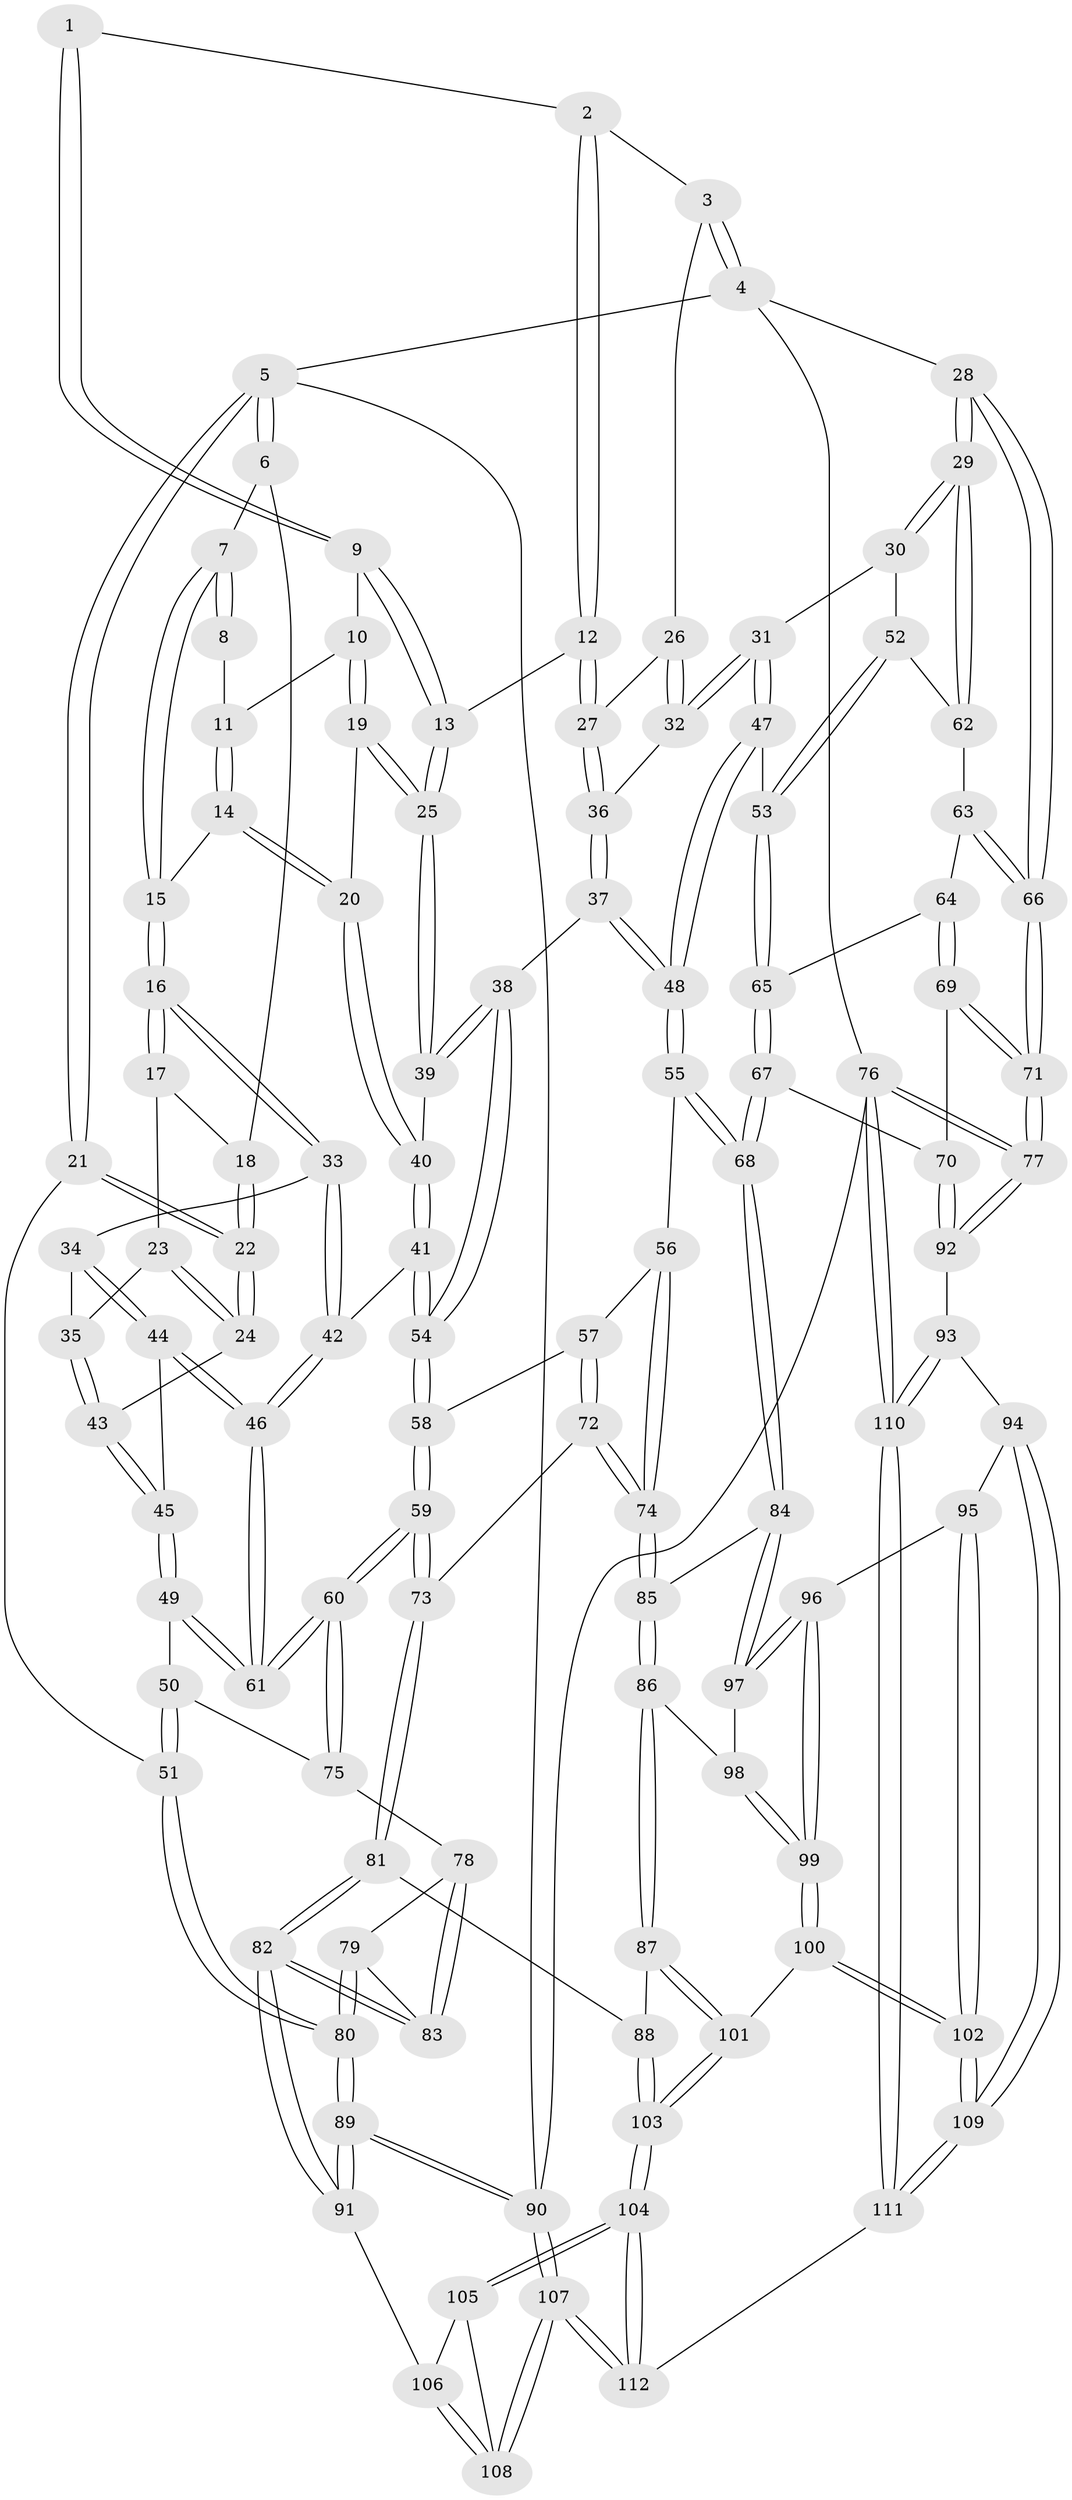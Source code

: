 // coarse degree distribution, {3: 0.4852941176470588, 4: 0.4411764705882353, 2: 0.058823529411764705, 5: 0.014705882352941176}
// Generated by graph-tools (version 1.1) at 2025/38/03/04/25 23:38:29]
// undirected, 112 vertices, 277 edges
graph export_dot {
  node [color=gray90,style=filled];
  1 [pos="+0.6831713626128517+0"];
  2 [pos="+0.7989244832559393+0"];
  3 [pos="+1+0"];
  4 [pos="+1+0"];
  5 [pos="+0+0"];
  6 [pos="+0.25122240943799723+0"];
  7 [pos="+0.29156506399383864+0"];
  8 [pos="+0.40273216408031426+0"];
  9 [pos="+0.6019554541053334+0.051808755919403926"];
  10 [pos="+0.5361718995112411+0.03576526533496226"];
  11 [pos="+0.4557774870973224+0"];
  12 [pos="+0.6948569363697757+0.08830780200029455"];
  13 [pos="+0.6149752132136759+0.07842851658741379"];
  14 [pos="+0.45468217410671213+0.10004918149267018"];
  15 [pos="+0.3253582720592833+0.060151970484260395"];
  16 [pos="+0.29547862060323393+0.13816509320345974"];
  17 [pos="+0.17432158674997716+0.053267164986953566"];
  18 [pos="+0.16161185464088854+0.0046342938621919735"];
  19 [pos="+0.49285088964615054+0.10007140951258212"];
  20 [pos="+0.46181675291847035+0.10903304239480452"];
  21 [pos="+0+0.15996486082576392"];
  22 [pos="+0+0.15466923056632062"];
  23 [pos="+0.16243408082639124+0.11650047010989359"];
  24 [pos="+0.011311555906605557+0.16582505192739702"];
  25 [pos="+0.5829324917288451+0.12938762996874778"];
  26 [pos="+0.8385083754373057+0.06416508175408542"];
  27 [pos="+0.7148783118533273+0.11169950424655313"];
  28 [pos="+1+0.15088540959471455"];
  29 [pos="+1+0.18063439116746433"];
  30 [pos="+0.9487801057600288+0.21576116323305256"];
  31 [pos="+0.8603614882928814+0.2016294177053206"];
  32 [pos="+0.8546231945798027+0.1960557883287479"];
  33 [pos="+0.2934970263498323+0.15656431097140722"];
  34 [pos="+0.24167289285798696+0.18333351387024122"];
  35 [pos="+0.22837187144056867+0.18163589291771806"];
  36 [pos="+0.7206109234606998+0.1826033584199385"];
  37 [pos="+0.6652620412321057+0.2538368416900484"];
  38 [pos="+0.651494356881911+0.2509945772139361"];
  39 [pos="+0.5835350132369386+0.15095836904115983"];
  40 [pos="+0.4416467138654594+0.22803138141678572"];
  41 [pos="+0.4360781699502712+0.23919118402434153"];
  42 [pos="+0.40478072649252844+0.2457097124072561"];
  43 [pos="+0.1144970483183397+0.22350326629190254"];
  44 [pos="+0.2260608293033838+0.3373697177945413"];
  45 [pos="+0.1413274103230979+0.29815116798586605"];
  46 [pos="+0.2876188626866325+0.4285864276570032"];
  47 [pos="+0.7867585047317592+0.3490124006575194"];
  48 [pos="+0.7309175734272797+0.36754890155957765"];
  49 [pos="+0.029440768378777966+0.3828784232562945"];
  50 [pos="+0.02606681359429244+0.383800197834568"];
  51 [pos="+0+0.3906922295375704"];
  52 [pos="+0.8840650369437731+0.357688043100098"];
  53 [pos="+0.8738409051673739+0.36955747023330043"];
  54 [pos="+0.5172489839783372+0.2971116539288535"];
  55 [pos="+0.693284592919215+0.4678078042261811"];
  56 [pos="+0.5454839379815293+0.4081726614829889"];
  57 [pos="+0.5405231597285389+0.4030306918203841"];
  58 [pos="+0.5243354111912586+0.37746065967869996"];
  59 [pos="+0.2925812172526286+0.44545221075540054"];
  60 [pos="+0.2902489808137759+0.4420332934200985"];
  61 [pos="+0.2876248715534522+0.43114144378174035"];
  62 [pos="+0.9780474071189493+0.33077506323514394"];
  63 [pos="+0.9488172547819198+0.3982792828774604"];
  64 [pos="+0.9260503827532944+0.41126908398610573"];
  65 [pos="+0.8967021873637366+0.40060109847727754"];
  66 [pos="+1+0.3748020005838192"];
  67 [pos="+0.8074335716199612+0.6066360179898062"];
  68 [pos="+0.7158216114299657+0.5896884106659799"];
  69 [pos="+1+0.5493516089597975"];
  70 [pos="+0.8204172099197704+0.6120907974411424"];
  71 [pos="+1+0.5535136559128961"];
  72 [pos="+0.3777962748182726+0.5145935466311368"];
  73 [pos="+0.3051783577589392+0.47770811239507494"];
  74 [pos="+0.4672126226855802+0.5776759216180409"];
  75 [pos="+0.14066962410736245+0.4961893544979765"];
  76 [pos="+1+1"];
  77 [pos="+1+0.8803887211751102"];
  78 [pos="+0.11399580960686446+0.5220344286959315"];
  79 [pos="+0.03324274315043406+0.5300139833834095"];
  80 [pos="+0+0.5156362808425218"];
  81 [pos="+0.2119304072585205+0.7262776790928963"];
  82 [pos="+0.18864723354991106+0.732712346083356"];
  83 [pos="+0.15319995069967868+0.6522864644569426"];
  84 [pos="+0.6872909870654589+0.6130068368157154"];
  85 [pos="+0.5077627419751201+0.6301494991760357"];
  86 [pos="+0.47336162266571996+0.6851354724989664"];
  87 [pos="+0.45856604370589005+0.7038063374899344"];
  88 [pos="+0.3015241051022752+0.7623042375216255"];
  89 [pos="+0+0.6914665423900829"];
  90 [pos="+0+1"];
  91 [pos="+0.14850073076768552+0.755991911769356"];
  92 [pos="+0.915358066930929+0.8030096092272659"];
  93 [pos="+0.8730985957337116+0.8430928714267041"];
  94 [pos="+0.8297842201004091+0.8586894906955453"];
  95 [pos="+0.7074311219521802+0.8228901509673447"];
  96 [pos="+0.6930739673615597+0.7986464809357317"];
  97 [pos="+0.6800052054309123+0.6975156799391989"];
  98 [pos="+0.5792786973357273+0.7869245751050562"];
  99 [pos="+0.5509421545694619+0.8613076431705095"];
  100 [pos="+0.5306261727757411+0.881213486232278"];
  101 [pos="+0.5225426505963945+0.8807252328702356"];
  102 [pos="+0.6552564031571309+0.9773646570905054"];
  103 [pos="+0.39128553494051577+0.9632419791666952"];
  104 [pos="+0.35424966360373167+1"];
  105 [pos="+0.21488996150362635+0.9514026077336704"];
  106 [pos="+0.14553752709906226+0.8129428517119867"];
  107 [pos="+0+1"];
  108 [pos="+0.035547980178121316+1"];
  109 [pos="+0.7023155299322077+1"];
  110 [pos="+0.9498086181477868+1"];
  111 [pos="+0.7160836865011585+1"];
  112 [pos="+0.35658570836548+1"];
  1 -- 2;
  1 -- 9;
  1 -- 9;
  2 -- 3;
  2 -- 12;
  2 -- 12;
  3 -- 4;
  3 -- 4;
  3 -- 26;
  4 -- 5;
  4 -- 28;
  4 -- 76;
  5 -- 6;
  5 -- 6;
  5 -- 21;
  5 -- 21;
  5 -- 90;
  6 -- 7;
  6 -- 18;
  7 -- 8;
  7 -- 8;
  7 -- 15;
  7 -- 15;
  8 -- 11;
  9 -- 10;
  9 -- 13;
  9 -- 13;
  10 -- 11;
  10 -- 19;
  10 -- 19;
  11 -- 14;
  11 -- 14;
  12 -- 13;
  12 -- 27;
  12 -- 27;
  13 -- 25;
  13 -- 25;
  14 -- 15;
  14 -- 20;
  14 -- 20;
  15 -- 16;
  15 -- 16;
  16 -- 17;
  16 -- 17;
  16 -- 33;
  16 -- 33;
  17 -- 18;
  17 -- 23;
  18 -- 22;
  18 -- 22;
  19 -- 20;
  19 -- 25;
  19 -- 25;
  20 -- 40;
  20 -- 40;
  21 -- 22;
  21 -- 22;
  21 -- 51;
  22 -- 24;
  22 -- 24;
  23 -- 24;
  23 -- 24;
  23 -- 35;
  24 -- 43;
  25 -- 39;
  25 -- 39;
  26 -- 27;
  26 -- 32;
  26 -- 32;
  27 -- 36;
  27 -- 36;
  28 -- 29;
  28 -- 29;
  28 -- 66;
  28 -- 66;
  29 -- 30;
  29 -- 30;
  29 -- 62;
  29 -- 62;
  30 -- 31;
  30 -- 52;
  31 -- 32;
  31 -- 32;
  31 -- 47;
  31 -- 47;
  32 -- 36;
  33 -- 34;
  33 -- 42;
  33 -- 42;
  34 -- 35;
  34 -- 44;
  34 -- 44;
  35 -- 43;
  35 -- 43;
  36 -- 37;
  36 -- 37;
  37 -- 38;
  37 -- 48;
  37 -- 48;
  38 -- 39;
  38 -- 39;
  38 -- 54;
  38 -- 54;
  39 -- 40;
  40 -- 41;
  40 -- 41;
  41 -- 42;
  41 -- 54;
  41 -- 54;
  42 -- 46;
  42 -- 46;
  43 -- 45;
  43 -- 45;
  44 -- 45;
  44 -- 46;
  44 -- 46;
  45 -- 49;
  45 -- 49;
  46 -- 61;
  46 -- 61;
  47 -- 48;
  47 -- 48;
  47 -- 53;
  48 -- 55;
  48 -- 55;
  49 -- 50;
  49 -- 61;
  49 -- 61;
  50 -- 51;
  50 -- 51;
  50 -- 75;
  51 -- 80;
  51 -- 80;
  52 -- 53;
  52 -- 53;
  52 -- 62;
  53 -- 65;
  53 -- 65;
  54 -- 58;
  54 -- 58;
  55 -- 56;
  55 -- 68;
  55 -- 68;
  56 -- 57;
  56 -- 74;
  56 -- 74;
  57 -- 58;
  57 -- 72;
  57 -- 72;
  58 -- 59;
  58 -- 59;
  59 -- 60;
  59 -- 60;
  59 -- 73;
  59 -- 73;
  60 -- 61;
  60 -- 61;
  60 -- 75;
  60 -- 75;
  62 -- 63;
  63 -- 64;
  63 -- 66;
  63 -- 66;
  64 -- 65;
  64 -- 69;
  64 -- 69;
  65 -- 67;
  65 -- 67;
  66 -- 71;
  66 -- 71;
  67 -- 68;
  67 -- 68;
  67 -- 70;
  68 -- 84;
  68 -- 84;
  69 -- 70;
  69 -- 71;
  69 -- 71;
  70 -- 92;
  70 -- 92;
  71 -- 77;
  71 -- 77;
  72 -- 73;
  72 -- 74;
  72 -- 74;
  73 -- 81;
  73 -- 81;
  74 -- 85;
  74 -- 85;
  75 -- 78;
  76 -- 77;
  76 -- 77;
  76 -- 110;
  76 -- 110;
  76 -- 90;
  77 -- 92;
  77 -- 92;
  78 -- 79;
  78 -- 83;
  78 -- 83;
  79 -- 80;
  79 -- 80;
  79 -- 83;
  80 -- 89;
  80 -- 89;
  81 -- 82;
  81 -- 82;
  81 -- 88;
  82 -- 83;
  82 -- 83;
  82 -- 91;
  82 -- 91;
  84 -- 85;
  84 -- 97;
  84 -- 97;
  85 -- 86;
  85 -- 86;
  86 -- 87;
  86 -- 87;
  86 -- 98;
  87 -- 88;
  87 -- 101;
  87 -- 101;
  88 -- 103;
  88 -- 103;
  89 -- 90;
  89 -- 90;
  89 -- 91;
  89 -- 91;
  90 -- 107;
  90 -- 107;
  91 -- 106;
  92 -- 93;
  93 -- 94;
  93 -- 110;
  93 -- 110;
  94 -- 95;
  94 -- 109;
  94 -- 109;
  95 -- 96;
  95 -- 102;
  95 -- 102;
  96 -- 97;
  96 -- 97;
  96 -- 99;
  96 -- 99;
  97 -- 98;
  98 -- 99;
  98 -- 99;
  99 -- 100;
  99 -- 100;
  100 -- 101;
  100 -- 102;
  100 -- 102;
  101 -- 103;
  101 -- 103;
  102 -- 109;
  102 -- 109;
  103 -- 104;
  103 -- 104;
  104 -- 105;
  104 -- 105;
  104 -- 112;
  104 -- 112;
  105 -- 106;
  105 -- 108;
  106 -- 108;
  106 -- 108;
  107 -- 108;
  107 -- 108;
  107 -- 112;
  107 -- 112;
  109 -- 111;
  109 -- 111;
  110 -- 111;
  110 -- 111;
  111 -- 112;
}
